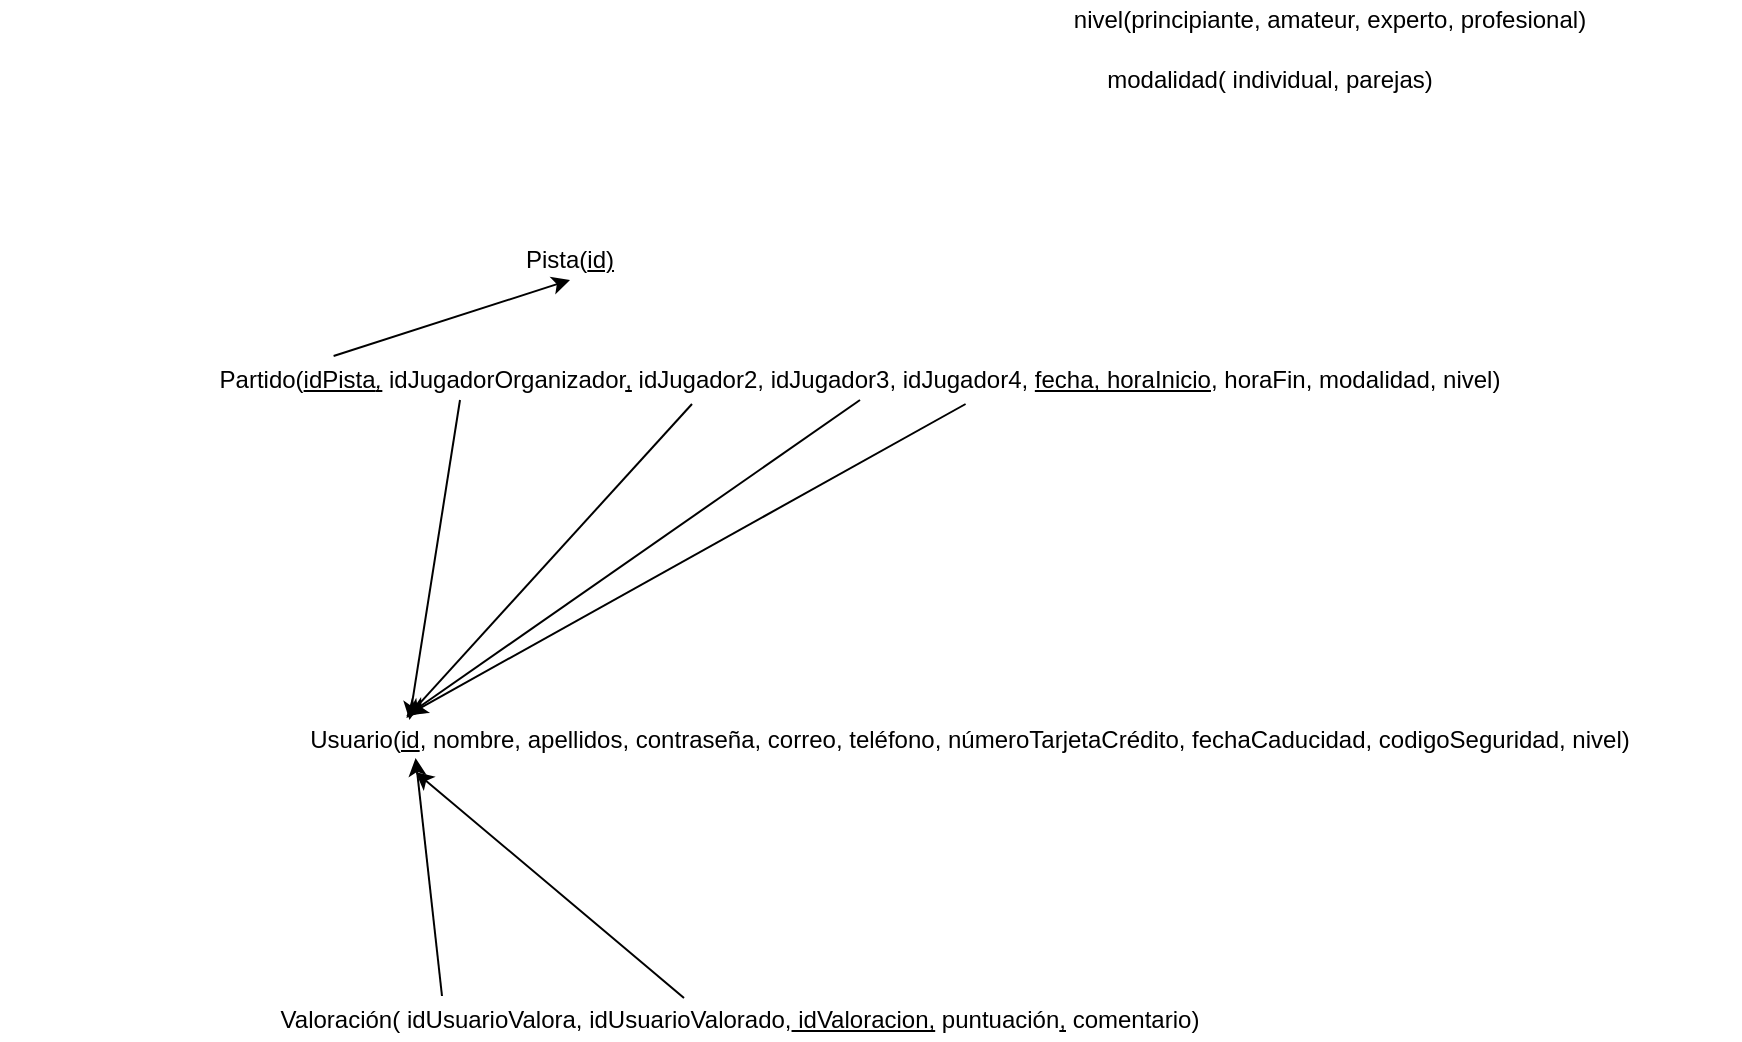 <mxfile version="13.8.1" type="device"><diagram id="9PRmGkloUOTwzU3M-qhU" name="Page-1"><mxGraphModel dx="2249" dy="794" grid="1" gridSize="10" guides="1" tooltips="1" connect="1" arrows="1" fold="1" page="1" pageScale="1" pageWidth="827" pageHeight="1169" math="0" shadow="0"><root><mxCell id="0"/><mxCell id="1" parent="0"/><mxCell id="1u2UwhB-2618PIUaNTWo-1" value="Usuario(&lt;u&gt;id&lt;/u&gt;, nombre, apellidos, contraseña, correo, teléfono, númeroTarjetaCrédito, fechaCaducidad, codigoSeguridad, nivel)" style="text;html=1;strokeColor=none;fillColor=none;align=center;verticalAlign=middle;whiteSpace=wrap;rounded=0;" vertex="1" parent="1"><mxGeometry x="40" y="410" width="770" height="20" as="geometry"/></mxCell><mxCell id="1u2UwhB-2618PIUaNTWo-2" value="Pista(&lt;u&gt;id)&lt;/u&gt;" style="text;html=1;strokeColor=none;fillColor=none;align=center;verticalAlign=middle;whiteSpace=wrap;rounded=0;" vertex="1" parent="1"><mxGeometry x="-60" y="170" width="570" height="20" as="geometry"/></mxCell><mxCell id="1u2UwhB-2618PIUaNTWo-3" value="Partido(&lt;u&gt;idPista&lt;/u&gt;&lt;i&gt;&lt;u&gt;,&lt;/u&gt;&amp;nbsp;&lt;/i&gt;idJugadorOrganizador&lt;u&gt;,&lt;/u&gt;&amp;nbsp;idJugador2, idJugador3, idJugador4, &lt;u&gt;fecha, horaInicio&lt;/u&gt;, horaFin, modalidad, nivel)" style="text;html=1;strokeColor=none;fillColor=none;align=center;verticalAlign=middle;whiteSpace=wrap;rounded=0;" vertex="1" parent="1"><mxGeometry x="-30" y="230" width="800" height="20" as="geometry"/></mxCell><mxCell id="1u2UwhB-2618PIUaNTWo-4" value="Valoración( idUsuarioValora, idUsuarioValorado,&lt;u&gt; idValoracion,&lt;/u&gt; puntuación&lt;u&gt;,&lt;/u&gt;&amp;nbsp;comentario)" style="text;html=1;strokeColor=none;fillColor=none;align=center;verticalAlign=middle;whiteSpace=wrap;rounded=0;" vertex="1" parent="1"><mxGeometry x="60" y="550" width="500" height="20" as="geometry"/></mxCell><mxCell id="1u2UwhB-2618PIUaNTWo-5" value="nivel(principiante, amateur, experto, profesional)" style="text;html=1;strokeColor=none;fillColor=none;align=center;verticalAlign=middle;whiteSpace=wrap;rounded=0;" vertex="1" parent="1"><mxGeometry x="470" y="50" width="270" height="20" as="geometry"/></mxCell><mxCell id="1u2UwhB-2618PIUaNTWo-6" value="modalidad( individual, parejas)" style="text;html=1;strokeColor=none;fillColor=none;align=center;verticalAlign=middle;whiteSpace=wrap;rounded=0;" vertex="1" parent="1"><mxGeometry x="470" y="80" width="210" height="20" as="geometry"/></mxCell><mxCell id="1u2UwhB-2618PIUaNTWo-7" value="" style="endArrow=classic;html=1;exitX=0.171;exitY=-0.1;exitDx=0;exitDy=0;exitPerimeter=0;entryX=0.5;entryY=1;entryDx=0;entryDy=0;" edge="1" parent="1" source="1u2UwhB-2618PIUaNTWo-3" target="1u2UwhB-2618PIUaNTWo-2"><mxGeometry width="50" height="50" relative="1" as="geometry"><mxPoint x="100" y="180" as="sourcePoint"/><mxPoint x="150" y="130" as="targetPoint"/></mxGeometry></mxCell><mxCell id="1u2UwhB-2618PIUaNTWo-8" value="" style="endArrow=classic;html=1;exitX=0.25;exitY=1;exitDx=0;exitDy=0;entryX=0.136;entryY=0;entryDx=0;entryDy=0;entryPerimeter=0;" edge="1" parent="1" source="1u2UwhB-2618PIUaNTWo-3" target="1u2UwhB-2618PIUaNTWo-1"><mxGeometry width="50" height="50" relative="1" as="geometry"><mxPoint x="160" y="330" as="sourcePoint"/><mxPoint x="210" y="280" as="targetPoint"/></mxGeometry></mxCell><mxCell id="1u2UwhB-2618PIUaNTWo-9" value="" style="endArrow=classic;html=1;exitX=0.395;exitY=1.1;exitDx=0;exitDy=0;exitPerimeter=0;entryX=0.134;entryY=-0.05;entryDx=0;entryDy=0;entryPerimeter=0;" edge="1" parent="1" source="1u2UwhB-2618PIUaNTWo-3" target="1u2UwhB-2618PIUaNTWo-1"><mxGeometry width="50" height="50" relative="1" as="geometry"><mxPoint x="240" y="370" as="sourcePoint"/><mxPoint x="290" y="320" as="targetPoint"/></mxGeometry></mxCell><mxCell id="1u2UwhB-2618PIUaNTWo-10" value="" style="endArrow=classic;html=1;exitX=0.5;exitY=1;exitDx=0;exitDy=0;entryX=0.134;entryY=-0.1;entryDx=0;entryDy=0;entryPerimeter=0;" edge="1" parent="1" source="1u2UwhB-2618PIUaNTWo-3" target="1u2UwhB-2618PIUaNTWo-1"><mxGeometry width="50" height="50" relative="1" as="geometry"><mxPoint x="360" y="330" as="sourcePoint"/><mxPoint x="410" y="280" as="targetPoint"/></mxGeometry></mxCell><mxCell id="1u2UwhB-2618PIUaNTWo-11" value="" style="endArrow=classic;html=1;exitX=0.566;exitY=1.1;exitDx=0;exitDy=0;exitPerimeter=0;entryX=0.136;entryY=-0.15;entryDx=0;entryDy=0;entryPerimeter=0;" edge="1" parent="1" source="1u2UwhB-2618PIUaNTWo-3" target="1u2UwhB-2618PIUaNTWo-1"><mxGeometry width="50" height="50" relative="1" as="geometry"><mxPoint x="420" y="370" as="sourcePoint"/><mxPoint x="470" y="320" as="targetPoint"/></mxGeometry></mxCell><mxCell id="1u2UwhB-2618PIUaNTWo-12" value="" style="endArrow=classic;html=1;entryX=0.14;entryY=0.95;entryDx=0;entryDy=0;entryPerimeter=0;exitX=0.202;exitY=-0.1;exitDx=0;exitDy=0;exitPerimeter=0;" edge="1" parent="1" source="1u2UwhB-2618PIUaNTWo-4" target="1u2UwhB-2618PIUaNTWo-1"><mxGeometry width="50" height="50" relative="1" as="geometry"><mxPoint x="160" y="510" as="sourcePoint"/><mxPoint x="210" y="460" as="targetPoint"/></mxGeometry></mxCell><mxCell id="1u2UwhB-2618PIUaNTWo-14" value="" style="endArrow=classic;html=1;entryX=0.14;entryY=1.3;entryDx=0;entryDy=0;entryPerimeter=0;exitX=0.444;exitY=-0.05;exitDx=0;exitDy=0;exitPerimeter=0;" edge="1" parent="1" source="1u2UwhB-2618PIUaNTWo-4" target="1u2UwhB-2618PIUaNTWo-1"><mxGeometry width="50" height="50" relative="1" as="geometry"><mxPoint x="270" y="530" as="sourcePoint"/><mxPoint x="320" y="480" as="targetPoint"/></mxGeometry></mxCell></root></mxGraphModel></diagram></mxfile>